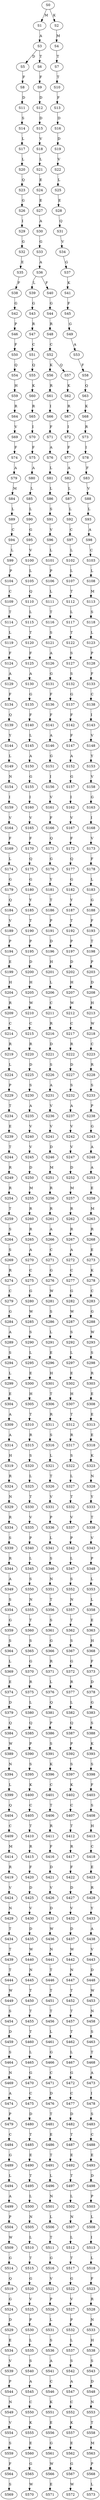 strict digraph  {
	S0 -> S1 [ label = M ];
	S0 -> S2 [ label = K ];
	S1 -> S3 [ label = A ];
	S2 -> S4 [ label = M ];
	S3 -> S5 [ label = D ];
	S3 -> S6 [ label = T ];
	S4 -> S7 [ label = T ];
	S5 -> S8 [ label = F ];
	S6 -> S9 [ label = F ];
	S7 -> S10 [ label = T ];
	S8 -> S11 [ label = D ];
	S9 -> S12 [ label = D ];
	S10 -> S13 [ label = F ];
	S11 -> S14 [ label = S ];
	S12 -> S15 [ label = D ];
	S13 -> S16 [ label = D ];
	S14 -> S17 [ label = L ];
	S15 -> S18 [ label = V ];
	S16 -> S19 [ label = D ];
	S17 -> S20 [ label = L ];
	S18 -> S21 [ label = L ];
	S19 -> S22 [ label = V ];
	S20 -> S23 [ label = Q ];
	S21 -> S24 [ label = E ];
	S22 -> S25 [ label = L ];
	S23 -> S26 [ label = G ];
	S24 -> S27 [ label = E ];
	S25 -> S28 [ label = E ];
	S26 -> S29 [ label = I ];
	S27 -> S30 [ label = A ];
	S28 -> S31 [ label = Q ];
	S29 -> S32 [ label = G ];
	S30 -> S33 [ label = G ];
	S31 -> S34 [ label = V ];
	S32 -> S35 [ label = E ];
	S33 -> S36 [ label = A ];
	S34 -> S37 [ label = G ];
	S35 -> S38 [ label = F ];
	S36 -> S39 [ label = L ];
	S36 -> S40 [ label = F ];
	S37 -> S41 [ label = K ];
	S38 -> S42 [ label = G ];
	S39 -> S43 [ label = G ];
	S40 -> S44 [ label = G ];
	S41 -> S45 [ label = F ];
	S42 -> S46 [ label = P ];
	S43 -> S47 [ label = R ];
	S44 -> S48 [ label = R ];
	S45 -> S49 [ label = G ];
	S46 -> S50 [ label = F ];
	S47 -> S51 [ label = C ];
	S48 -> S52 [ label = C ];
	S49 -> S53 [ label = A ];
	S50 -> S54 [ label = Q ];
	S51 -> S55 [ label = Q ];
	S52 -> S56 [ label = K ];
	S52 -> S57 [ label = Q ];
	S53 -> S58 [ label = F ];
	S54 -> S59 [ label = H ];
	S55 -> S60 [ label = K ];
	S56 -> S61 [ label = R ];
	S57 -> S62 [ label = K ];
	S58 -> S63 [ label = Q ];
	S59 -> S64 [ label = R ];
	S60 -> S65 [ label = R ];
	S61 -> S66 [ label = I ];
	S62 -> S67 [ label = R ];
	S63 -> S68 [ label = K ];
	S64 -> S69 [ label = V ];
	S65 -> S70 [ label = I ];
	S66 -> S71 [ label = F ];
	S67 -> S72 [ label = I ];
	S68 -> S73 [ label = R ];
	S69 -> S74 [ label = F ];
	S70 -> S75 [ label = F ];
	S71 -> S76 [ label = A ];
	S72 -> S77 [ label = F ];
	S73 -> S78 [ label = I ];
	S74 -> S79 [ label = A ];
	S75 -> S80 [ label = A ];
	S76 -> S81 [ label = L ];
	S77 -> S82 [ label = A ];
	S78 -> S83 [ label = F ];
	S79 -> S84 [ label = M ];
	S80 -> S85 [ label = L ];
	S81 -> S86 [ label = L ];
	S82 -> S87 [ label = L ];
	S83 -> S88 [ label = V ];
	S84 -> S89 [ label = L ];
	S85 -> S90 [ label = L ];
	S86 -> S91 [ label = S ];
	S87 -> S92 [ label = L ];
	S88 -> S93 [ label = L ];
	S89 -> S94 [ label = C ];
	S90 -> S95 [ label = G ];
	S91 -> S96 [ label = V ];
	S92 -> S97 [ label = C ];
	S93 -> S98 [ label = A ];
	S94 -> S99 [ label = L ];
	S95 -> S100 [ label = V ];
	S96 -> S101 [ label = L ];
	S97 -> S102 [ label = L ];
	S98 -> S103 [ label = C ];
	S99 -> S104 [ label = P ];
	S100 -> S105 [ label = L ];
	S101 -> S106 [ label = P ];
	S102 -> S107 [ label = L ];
	S103 -> S108 [ label = L ];
	S104 -> S109 [ label = C ];
	S105 -> S110 [ label = Q ];
	S106 -> S111 [ label = L ];
	S107 -> S112 [ label = T ];
	S108 -> S113 [ label = M ];
	S109 -> S114 [ label = T ];
	S110 -> S115 [ label = L ];
	S111 -> S116 [ label = T ];
	S112 -> S117 [ label = L ];
	S113 -> S118 [ label = S ];
	S114 -> S119 [ label = L ];
	S115 -> S120 [ label = T ];
	S116 -> S121 [ label = S ];
	S117 -> S122 [ label = T ];
	S118 -> S123 [ label = L ];
	S119 -> S124 [ label = F ];
	S120 -> S125 [ label = F ];
	S121 -> S126 [ label = A ];
	S122 -> S127 [ label = S ];
	S123 -> S128 [ label = P ];
	S124 -> S129 [ label = A ];
	S125 -> S130 [ label = A ];
	S126 -> S131 [ label = G ];
	S127 -> S132 [ label = S ];
	S128 -> S133 [ label = F ];
	S129 -> S134 [ label = F ];
	S130 -> S135 [ label = G ];
	S131 -> S136 [ label = F ];
	S132 -> S137 [ label = G ];
	S133 -> S138 [ label = C ];
	S134 -> S139 [ label = Q ];
	S135 -> S140 [ label = F ];
	S136 -> S141 [ label = F ];
	S137 -> S142 [ label = F ];
	S138 -> S143 [ label = I ];
	S139 -> S144 [ label = Y ];
	S140 -> S145 [ label = L ];
	S141 -> S146 [ label = A ];
	S142 -> S147 [ label = F ];
	S143 -> S148 [ label = V ];
	S144 -> S149 [ label = L ];
	S145 -> S150 [ label = A ];
	S146 -> S151 [ label = G ];
	S147 -> S152 [ label = A ];
	S148 -> S153 [ label = Y ];
	S149 -> S154 [ label = N ];
	S150 -> S155 [ label = G ];
	S151 -> S156 [ label = I ];
	S152 -> S157 [ label = G ];
	S153 -> S158 [ label = V ];
	S154 -> S159 [ label = I ];
	S155 -> S160 [ label = I ];
	S156 -> S161 [ label = V ];
	S157 -> S162 [ label = I ];
	S158 -> S163 [ label = G ];
	S159 -> S164 [ label = V ];
	S160 -> S165 [ label = V ];
	S161 -> S166 [ label = F ];
	S162 -> S167 [ label = V ];
	S163 -> S168 [ label = I ];
	S164 -> S169 [ label = F ];
	S165 -> S170 [ label = F ];
	S166 -> S171 [ label = Q ];
	S167 -> S172 [ label = F ];
	S168 -> S173 [ label = V ];
	S169 -> S174 [ label = L ];
	S170 -> S175 [ label = Q ];
	S171 -> S176 [ label = G ];
	S172 -> S177 [ label = Q ];
	S173 -> S178 [ label = F ];
	S174 -> S179 [ label = G ];
	S175 -> S180 [ label = G ];
	S176 -> S181 [ label = Y ];
	S177 -> S182 [ label = G ];
	S178 -> S183 [ label = L ];
	S179 -> S184 [ label = Q ];
	S180 -> S185 [ label = Y ];
	S181 -> S186 [ label = T ];
	S182 -> S187 [ label = Y ];
	S183 -> S188 [ label = G ];
	S184 -> S189 [ label = V ];
	S185 -> S190 [ label = T ];
	S186 -> S191 [ label = P ];
	S187 -> S192 [ label = T ];
	S188 -> S193 [ label = F ];
	S189 -> S194 [ label = P ];
	S190 -> S195 [ label = P ];
	S191 -> S196 [ label = D ];
	S192 -> S197 [ label = P ];
	S193 -> S198 [ label = T ];
	S194 -> S199 [ label = E ];
	S195 -> S200 [ label = D ];
	S196 -> S201 [ label = H ];
	S197 -> S202 [ label = D ];
	S198 -> S203 [ label = P ];
	S199 -> S204 [ label = H ];
	S200 -> S205 [ label = H ];
	S201 -> S206 [ label = L ];
	S202 -> S207 [ label = H ];
	S203 -> S208 [ label = D ];
	S204 -> S209 [ label = R ];
	S205 -> S210 [ label = W ];
	S206 -> S211 [ label = C ];
	S207 -> S212 [ label = W ];
	S208 -> S213 [ label = H ];
	S209 -> S214 [ label = C ];
	S210 -> S215 [ label = C ];
	S211 -> S216 [ label = R ];
	S212 -> S217 [ label = C ];
	S213 -> S218 [ label = W ];
	S214 -> S219 [ label = R ];
	S215 -> S220 [ label = R ];
	S216 -> S221 [ label = D ];
	S217 -> S222 [ label = R ];
	S218 -> S223 [ label = C ];
	S219 -> S224 [ label = L ];
	S220 -> S225 [ label = D ];
	S221 -> S226 [ label = S ];
	S222 -> S227 [ label = D ];
	S223 -> S228 [ label = R ];
	S224 -> S229 [ label = P ];
	S225 -> S230 [ label = S ];
	S226 -> S231 [ label = A ];
	S227 -> S232 [ label = S ];
	S228 -> S233 [ label = S ];
	S229 -> S234 [ label = T ];
	S230 -> S235 [ label = A ];
	S231 -> S236 [ label = V ];
	S232 -> S237 [ label = A ];
	S233 -> S238 [ label = P ];
	S234 -> S239 [ label = E ];
	S235 -> S240 [ label = V ];
	S236 -> S241 [ label = V ];
	S237 -> S242 [ label = V ];
	S238 -> S243 [ label = G ];
	S239 -> S244 [ label = T ];
	S240 -> S245 [ label = V ];
	S241 -> S246 [ label = D ];
	S242 -> S247 [ label = V ];
	S243 -> S248 [ label = A ];
	S244 -> S249 [ label = R ];
	S245 -> S250 [ label = D ];
	S246 -> S251 [ label = M ];
	S247 -> S252 [ label = D ];
	S248 -> S253 [ label = A ];
	S249 -> S254 [ label = R ];
	S250 -> S255 [ label = M ];
	S251 -> S256 [ label = R ];
	S252 -> S257 [ label = M ];
	S253 -> S258 [ label = E ];
	S254 -> S259 [ label = T ];
	S255 -> S260 [ label = R ];
	S256 -> S261 [ label = R ];
	S257 -> S262 [ label = R ];
	S258 -> S263 [ label = M ];
	S259 -> S264 [ label = S ];
	S260 -> S265 [ label = R ];
	S261 -> S266 [ label = A ];
	S262 -> S267 [ label = R ];
	S263 -> S268 [ label = R ];
	S264 -> S269 [ label = S ];
	S265 -> S270 [ label = A ];
	S266 -> S271 [ label = C ];
	S267 -> S272 [ label = A ];
	S268 -> S273 [ label = E ];
	S269 -> S274 [ label = R ];
	S270 -> S275 [ label = C ];
	S271 -> S276 [ label = G ];
	S272 -> S277 [ label = C ];
	S273 -> S278 [ label = K ];
	S274 -> S279 [ label = C ];
	S275 -> S280 [ label = G ];
	S276 -> S281 [ label = W ];
	S277 -> S282 [ label = G ];
	S278 -> S283 [ label = C ];
	S279 -> S284 [ label = G ];
	S280 -> S285 [ label = W ];
	S281 -> S286 [ label = S ];
	S282 -> S287 [ label = W ];
	S283 -> S288 [ label = G ];
	S284 -> S289 [ label = A ];
	S285 -> S290 [ label = S ];
	S286 -> S291 [ label = L ];
	S287 -> S292 [ label = S ];
	S288 -> S293 [ label = W ];
	S289 -> S294 [ label = S ];
	S290 -> S295 [ label = L ];
	S291 -> S296 [ label = E ];
	S292 -> S297 [ label = L ];
	S293 -> S298 [ label = S ];
	S294 -> S299 [ label = L ];
	S295 -> S300 [ label = E ];
	S296 -> S301 [ label = H ];
	S297 -> S302 [ label = E ];
	S298 -> S303 [ label = R ];
	S299 -> S304 [ label = E ];
	S300 -> S305 [ label = H ];
	S301 -> S306 [ label = T ];
	S302 -> S307 [ label = H ];
	S303 -> S308 [ label = E ];
	S304 -> S309 [ label = A ];
	S305 -> S310 [ label = T ];
	S306 -> S311 [ label = R ];
	S307 -> S312 [ label = T ];
	S308 -> S313 [ label = E ];
	S309 -> S314 [ label = A ];
	S310 -> S315 [ label = R ];
	S311 -> S316 [ label = S ];
	S312 -> S317 [ label = R ];
	S313 -> S318 [ label = E ];
	S314 -> S319 [ label = H ];
	S315 -> S320 [ label = S ];
	S316 -> S321 [ label = L ];
	S317 -> S322 [ label = S ];
	S318 -> S323 [ label = K ];
	S319 -> S324 [ label = R ];
	S320 -> S325 [ label = L ];
	S321 -> S326 [ label = T ];
	S322 -> S327 [ label = L ];
	S323 -> S328 [ label = N ];
	S324 -> S329 [ label = N ];
	S325 -> S330 [ label = T ];
	S326 -> S331 [ label = V ];
	S327 -> S332 [ label = T ];
	S328 -> S333 [ label = Y ];
	S329 -> S334 [ label = R ];
	S330 -> S335 [ label = V ];
	S331 -> S336 [ label = P ];
	S332 -> S337 [ label = V ];
	S333 -> S338 [ label = T ];
	S334 -> S339 [ label = S ];
	S335 -> S340 [ label = P ];
	S336 -> S341 [ label = L ];
	S337 -> S342 [ label = P ];
	S338 -> S343 [ label = V ];
	S339 -> S344 [ label = R ];
	S340 -> S345 [ label = L ];
	S341 -> S346 [ label = S ];
	S342 -> S347 [ label = L ];
	S343 -> S348 [ label = P ];
	S344 -> S349 [ label = A ];
	S345 -> S350 [ label = S ];
	S346 -> S351 [ label = N ];
	S347 -> S352 [ label = S ];
	S348 -> S353 [ label = L ];
	S349 -> S354 [ label = S ];
	S350 -> S355 [ label = N ];
	S351 -> S356 [ label = T ];
	S352 -> S357 [ label = N ];
	S353 -> S358 [ label = L ];
	S354 -> S359 [ label = G ];
	S355 -> S360 [ label = T ];
	S356 -> S361 [ label = S ];
	S357 -> S362 [ label = T ];
	S358 -> S363 [ label = E ];
	S359 -> S364 [ label = S ];
	S360 -> S365 [ label = S ];
	S361 -> S366 [ label = G ];
	S362 -> S367 [ label = S ];
	S363 -> S368 [ label = H ];
	S364 -> S369 [ label = L ];
	S365 -> S370 [ label = G ];
	S366 -> S371 [ label = R ];
	S367 -> S372 [ label = G ];
	S368 -> S373 [ label = F ];
	S369 -> S374 [ label = E ];
	S370 -> S375 [ label = R ];
	S371 -> S376 [ label = L ];
	S372 -> S377 [ label = R ];
	S373 -> S378 [ label = D ];
	S374 -> S379 [ label = D ];
	S375 -> S380 [ label = L ];
	S376 -> S381 [ label = Q ];
	S377 -> S382 [ label = L ];
	S378 -> S383 [ label = G ];
	S379 -> S384 [ label = Q ];
	S380 -> S385 [ label = Q ];
	S381 -> S386 [ label = P ];
	S382 -> S387 [ label = Q ];
	S383 -> S388 [ label = S ];
	S384 -> S389 [ label = W ];
	S385 -> S390 [ label = P ];
	S386 -> S391 [ label = S ];
	S387 -> S392 [ label = P ];
	S388 -> S393 [ label = K ];
	S389 -> S394 [ label = N ];
	S390 -> S395 [ label = S ];
	S391 -> S396 [ label = K ];
	S392 -> S397 [ label = S ];
	S393 -> S398 [ label = S ];
	S394 -> S399 [ label = L ];
	S395 -> S400 [ label = K ];
	S396 -> S401 [ label = C ];
	S397 -> S402 [ label = K ];
	S398 -> S403 [ label = F ];
	S399 -> S404 [ label = Q ];
	S400 -> S405 [ label = C ];
	S401 -> S406 [ label = T ];
	S402 -> S407 [ label = C ];
	S403 -> S408 [ label = S ];
	S404 -> S409 [ label = C ];
	S405 -> S410 [ label = T ];
	S406 -> S411 [ label = R ];
	S407 -> S412 [ label = T ];
	S408 -> S413 [ label = H ];
	S409 -> S414 [ label = M ];
	S410 -> S415 [ label = R ];
	S411 -> S416 [ label = F ];
	S412 -> S417 [ label = R ];
	S413 -> S418 [ label = C ];
	S414 -> S419 [ label = R ];
	S415 -> S420 [ label = F ];
	S416 -> S421 [ label = D ];
	S417 -> S422 [ label = F ];
	S418 -> S423 [ label = E ];
	S419 -> S424 [ label = V ];
	S420 -> S425 [ label = D ];
	S421 -> S426 [ label = V ];
	S422 -> S427 [ label = D ];
	S423 -> S428 [ label = R ];
	S424 -> S429 [ label = N ];
	S425 -> S430 [ label = V ];
	S426 -> S431 [ label = D ];
	S427 -> S432 [ label = V ];
	S428 -> S433 [ label = Y ];
	S429 -> S434 [ label = T ];
	S430 -> S435 [ label = D ];
	S431 -> S436 [ label = W ];
	S432 -> S437 [ label = D ];
	S433 -> S438 [ label = A ];
	S434 -> S439 [ label = T ];
	S435 -> S440 [ label = W ];
	S436 -> S441 [ label = N ];
	S437 -> S442 [ label = W ];
	S438 -> S443 [ label = V ];
	S439 -> S444 [ label = T ];
	S440 -> S445 [ label = N ];
	S441 -> S446 [ label = T ];
	S442 -> S447 [ label = N ];
	S443 -> S448 [ label = D ];
	S444 -> S449 [ label = W ];
	S445 -> S450 [ label = T ];
	S446 -> S451 [ label = T ];
	S447 -> S452 [ label = T ];
	S448 -> S453 [ label = W ];
	S449 -> S454 [ label = S ];
	S450 -> S455 [ label = T ];
	S451 -> S456 [ label = T ];
	S452 -> S457 [ label = T ];
	S453 -> S458 [ label = N ];
	S454 -> S459 [ label = D ];
	S455 -> S460 [ label = T ];
	S456 -> S461 [ label = L ];
	S457 -> S462 [ label = T ];
	S458 -> S463 [ label = S ];
	S459 -> S464 [ label = S ];
	S460 -> S465 [ label = L ];
	S461 -> S466 [ label = G ];
	S462 -> S467 [ label = L ];
	S463 -> S468 [ label = T ];
	S464 -> S469 [ label = N ];
	S465 -> S470 [ label = G ];
	S466 -> S471 [ label = C ];
	S467 -> S472 [ label = G ];
	S468 -> S473 [ label = A ];
	S469 -> S474 [ label = A ];
	S470 -> S475 [ label = C ];
	S471 -> S476 [ label = D ];
	S472 -> S477 [ label = C ];
	S473 -> S478 [ label = I ];
	S474 -> S479 [ label = P ];
	S475 -> S480 [ label = D ];
	S476 -> S481 [ label = T ];
	S477 -> S482 [ label = D ];
	S478 -> S483 [ label = S ];
	S479 -> S484 [ label = C ];
	S480 -> S485 [ label = T ];
	S481 -> S486 [ label = E ];
	S482 -> S487 [ label = T ];
	S483 -> S488 [ label = C ];
	S484 -> S489 [ label = G ];
	S485 -> S490 [ label = E ];
	S486 -> S491 [ label = T ];
	S487 -> S492 [ label = E ];
	S488 -> S493 [ label = E ];
	S489 -> S494 [ label = L ];
	S490 -> S495 [ label = T ];
	S491 -> S496 [ label = L ];
	S492 -> S497 [ label = T ];
	S493 -> S498 [ label = D ];
	S494 -> S499 [ label = A ];
	S495 -> S500 [ label = L ];
	S496 -> S501 [ label = N ];
	S497 -> S502 [ label = L ];
	S498 -> S503 [ label = P ];
	S499 -> S504 [ label = P ];
	S500 -> S505 [ label = N ];
	S501 -> S506 [ label = L ];
	S502 -> S507 [ label = N ];
	S503 -> S508 [ label = L ];
	S504 -> S509 [ label = W ];
	S505 -> S510 [ label = L ];
	S506 -> S511 [ label = T ];
	S507 -> S512 [ label = L ];
	S508 -> S513 [ label = I ];
	S509 -> S514 [ label = G ];
	S510 -> S515 [ label = T ];
	S511 -> S516 [ label = G ];
	S512 -> S517 [ label = T ];
	S513 -> S518 [ label = L ];
	S514 -> S519 [ label = Q ];
	S515 -> S520 [ label = G ];
	S516 -> S521 [ label = V ];
	S517 -> S522 [ label = G ];
	S518 -> S523 [ label = F ];
	S519 -> S524 [ label = G ];
	S520 -> S525 [ label = V ];
	S521 -> S526 [ label = P ];
	S522 -> S527 [ label = V ];
	S523 -> S528 [ label = R ];
	S524 -> S529 [ label = D ];
	S525 -> S530 [ label = P ];
	S526 -> S531 [ label = L ];
	S527 -> S532 [ label = P ];
	S528 -> S533 [ label = N ];
	S529 -> S534 [ label = E ];
	S530 -> S535 [ label = L ];
	S531 -> S536 [ label = S ];
	S532 -> S537 [ label = L ];
	S533 -> S538 [ label = H ];
	S534 -> S539 [ label = V ];
	S535 -> S540 [ label = S ];
	S536 -> S541 [ label = A ];
	S537 -> S542 [ label = S ];
	S538 -> S543 [ label = S ];
	S539 -> S544 [ label = P ];
	S540 -> S545 [ label = A ];
	S541 -> S546 [ label = C ];
	S542 -> S547 [ label = A ];
	S543 -> S548 [ label = D ];
	S544 -> S549 [ label = N ];
	S545 -> S550 [ label = C ];
	S546 -> S551 [ label = K ];
	S547 -> S552 [ label = C ];
	S548 -> S553 [ label = N ];
	S549 -> S554 [ label = V ];
	S550 -> S555 [ label = K ];
	S551 -> S556 [ label = E ];
	S552 -> S557 [ label = K ];
	S553 -> S558 [ label = T ];
	S554 -> S559 [ label = S ];
	S555 -> S560 [ label = E ];
	S556 -> S561 [ label = G ];
	S557 -> S562 [ label = E ];
	S558 -> S563 [ label = M ];
	S559 -> S564 [ label = F ];
	S560 -> S565 [ label = G ];
	S561 -> S566 [ label = W ];
	S562 -> S567 [ label = G ];
	S563 -> S568 [ label = P ];
	S564 -> S569 [ label = S ];
	S565 -> S570 [ label = W ];
	S566 -> S571 [ label = E ];
	S567 -> S572 [ label = W ];
	S568 -> S573 [ label = L ];
}
